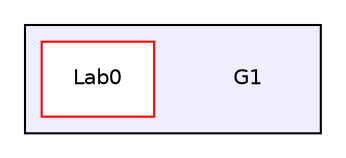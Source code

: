 digraph "G1" {
  compound=true
  node [ fontsize="10", fontname="Helvetica"];
  edge [ labelfontsize="10", labelfontname="Helvetica"];
  subgraph clusterdir_7986f3cfd0ac26157d1cc2865660f726 {
    graph [ bgcolor="#eeeeff", pencolor="black", label="" URL="dir_7986f3cfd0ac26157d1cc2865660f726.html"];
    dir_7986f3cfd0ac26157d1cc2865660f726 [shape=plaintext label="G1"];
    dir_9388d1e7907d108ce18763cd06d60c93 [shape=box label="Lab0" color="red" fillcolor="white" style="filled" URL="dir_9388d1e7907d108ce18763cd06d60c93.html"];
  }
}
